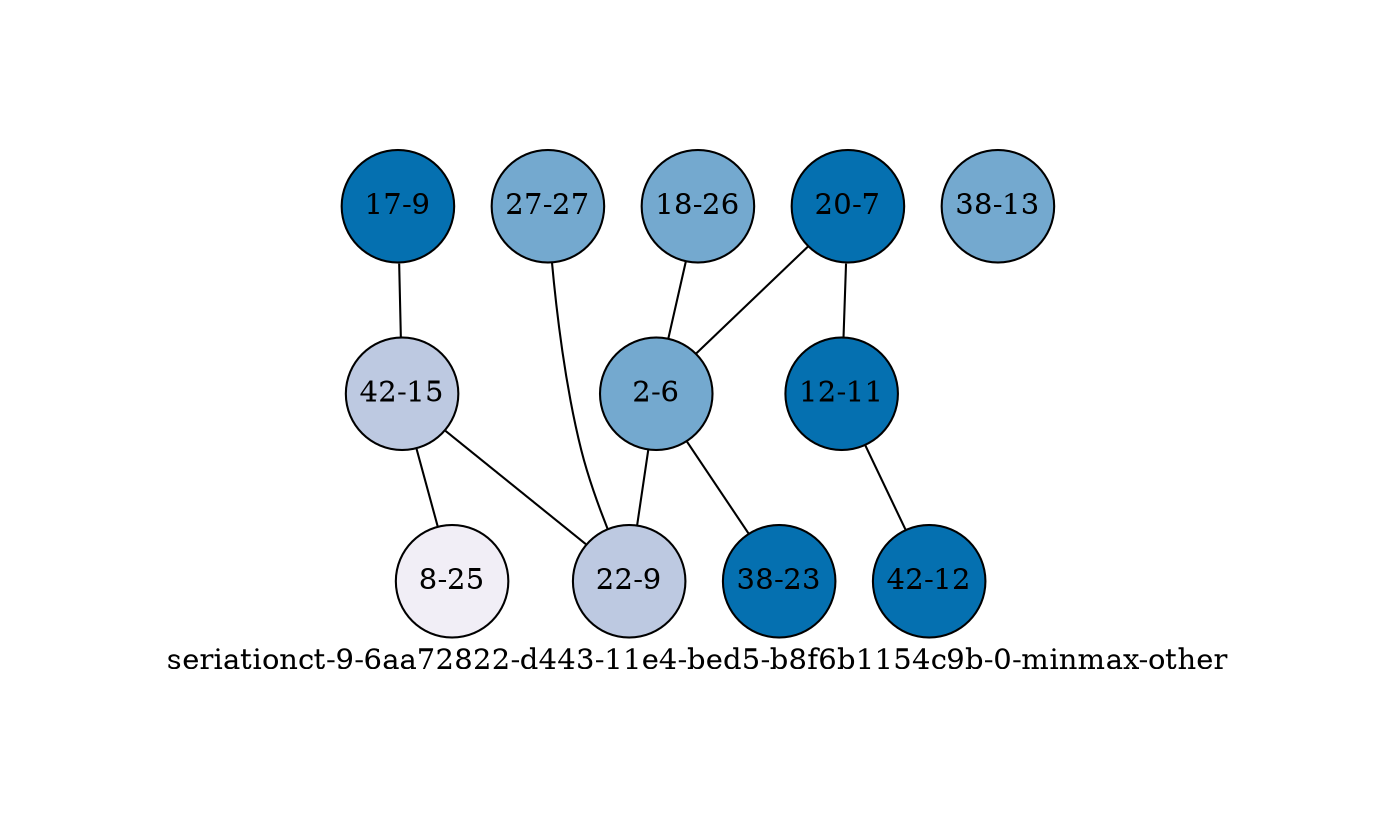 strict graph "seriationct-9-6aa72822-d443-11e4-bed5-b8f6b1154c9b-0-minmax-other" {
labelloc=b;
ratio=auto;
pad="1.0";
label="seriationct-9-6aa72822-d443-11e4-bed5-b8f6b1154c9b-0-minmax-other";
node [width="0.75", style=filled, fixedsize=true, height="0.75", shape=circle, label=""];
0 [xCoordinate="26.0", appears_in_slice=2, yCoordinate="18.0", colorscheme=pubu4, short_label="18-26", label="18-26", fillcolor=3, id=0, size="350.993660685"];
1 [xCoordinate="7.0", appears_in_slice=1, yCoordinate="20.0", colorscheme=pubu4, short_label="20-7", label="20-7", fillcolor=4, id=10, size="986.818531031"];
2 [xCoordinate="11.0", appears_in_slice=1, yCoordinate="12.0", colorscheme=pubu4, short_label="12-11", label="12-11", fillcolor=4, id=2, size="635.824870346"];
3 [xCoordinate="12.0", appears_in_slice=1, yCoordinate="42.0", colorscheme=pubu4, short_label="42-12", label="42-12", fillcolor=4, id=3, size="635.824870346"];
4 [xCoordinate="9.0", appears_in_slice=1, yCoordinate="17.0", colorscheme=pubu4, short_label="17-9", label="17-9", fillcolor=4, id=11, size="387.950140751"];
5 [xCoordinate="15.0", appears_in_slice=3, yCoordinate="42.0", colorscheme=pubu4, short_label="42-15", label="42-15", fillcolor=2, id=5, size="573.466892969"];
6 [xCoordinate="6.0", appears_in_slice=2, yCoordinate="2.0", colorscheme=pubu4, short_label="2-6", label="2-6", fillcolor=3, id=6, size="350.993660685"];
7 [xCoordinate="23.0", appears_in_slice=1, yCoordinate="38.0", colorscheme=pubu4, short_label="38-23", label="38-23", fillcolor=4, id=7, size="387.950140751"];
8 [xCoordinate="13.0", appears_in_slice=2, yCoordinate="38.0", colorscheme=pubu4, short_label="38-13", label="38-13", fillcolor=3, id=8, size="350.993660685"];
9 [xCoordinate="25.0", appears_in_slice=4, yCoordinate="8.0", colorscheme=pubu4, short_label="8-25", label="8-25", fillcolor=1, id=9, size="414.723018098"];
10 [xCoordinate="27.0", appears_in_slice=2, yCoordinate="27.0", colorscheme=pubu4, short_label="27-27", label="27-27", fillcolor=3, id=1, size="350.993660685"];
11 [xCoordinate="9.0", appears_in_slice=3, yCoordinate="22.0", colorscheme=pubu4, short_label="22-9", label="22-9", fillcolor=2, id=4, size="573.466892969"];
0 -- 6  [inverseweight="10.7888925572", weight="0.0926879190517"];
1 -- 2  [inverseweight="5.09509336483", weight="0.196267257221"];
1 -- 6  [inverseweight="6.77951606562", weight="0.147503153665"];
2 -- 3  [inverseweight="18.1764915546", weight="0.0550161177692"];
4 -- 5  [inverseweight="3.38962643486", weight="0.295017760576"];
5 -- 9  [inverseweight="3.36221243869", weight="0.297423205177"];
5 -- 11  [inverseweight="5.50243537199", weight="0.181737709286"];
6 -- 11  [inverseweight="3.2353073578", weight="0.309089644169"];
6 -- 7  [inverseweight="4.91421896328", weight="0.203491136124"];
10 -- 11  [inverseweight="2.58765144887", weight="0.386450810613"];
}
